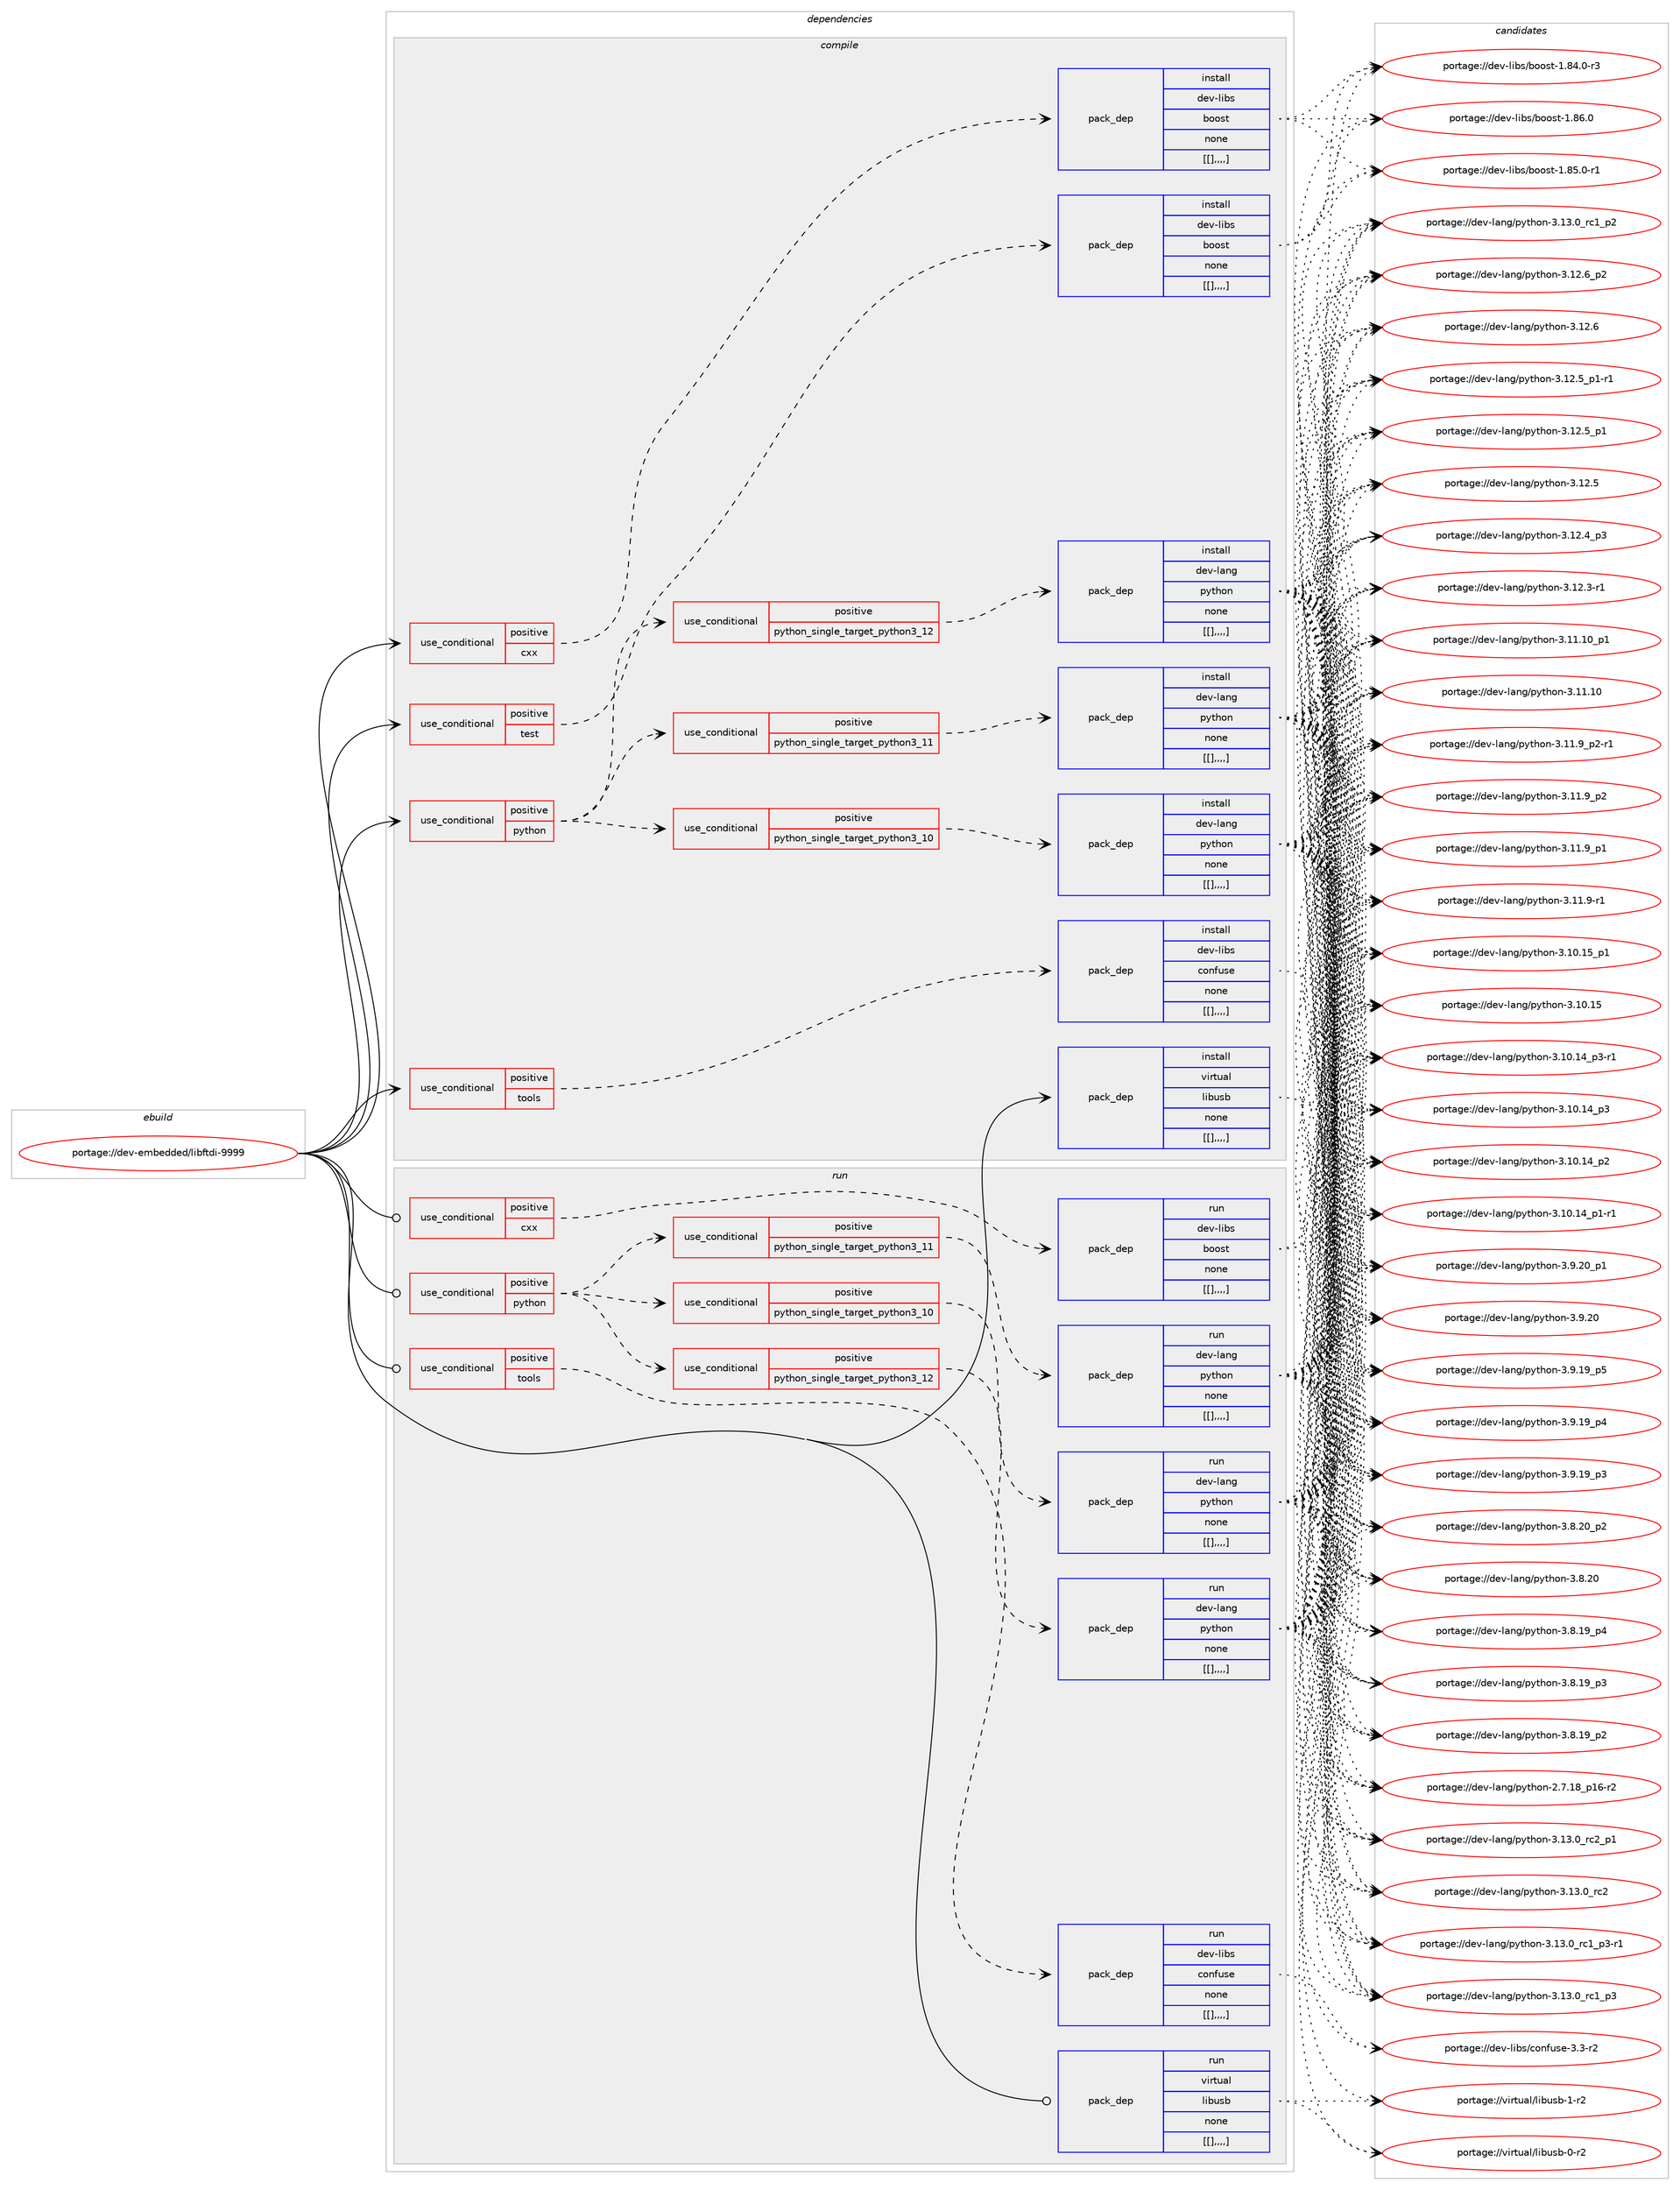 digraph prolog {

# *************
# Graph options
# *************

newrank=true;
concentrate=true;
compound=true;
graph [rankdir=LR,fontname=Helvetica,fontsize=10,ranksep=1.5];#, ranksep=2.5, nodesep=0.2];
edge  [arrowhead=vee];
node  [fontname=Helvetica,fontsize=10];

# **********
# The ebuild
# **********

subgraph cluster_leftcol {
color=gray;
label=<<i>ebuild</i>>;
id [label="portage://dev-embedded/libftdi-9999", color=red, width=4, href="../dev-embedded/libftdi-9999.svg"];
}

# ****************
# The dependencies
# ****************

subgraph cluster_midcol {
color=gray;
label=<<i>dependencies</i>>;
subgraph cluster_compile {
fillcolor="#eeeeee";
style=filled;
label=<<i>compile</i>>;
subgraph cond20089 {
dependency73799 [label=<<TABLE BORDER="0" CELLBORDER="1" CELLSPACING="0" CELLPADDING="4"><TR><TD ROWSPAN="3" CELLPADDING="10">use_conditional</TD></TR><TR><TD>positive</TD></TR><TR><TD>cxx</TD></TR></TABLE>>, shape=none, color=red];
subgraph pack52766 {
dependency73800 [label=<<TABLE BORDER="0" CELLBORDER="1" CELLSPACING="0" CELLPADDING="4" WIDTH="220"><TR><TD ROWSPAN="6" CELLPADDING="30">pack_dep</TD></TR><TR><TD WIDTH="110">install</TD></TR><TR><TD>dev-libs</TD></TR><TR><TD>boost</TD></TR><TR><TD>none</TD></TR><TR><TD>[[],,,,]</TD></TR></TABLE>>, shape=none, color=blue];
}
dependency73799:e -> dependency73800:w [weight=20,style="dashed",arrowhead="vee"];
}
id:e -> dependency73799:w [weight=20,style="solid",arrowhead="vee"];
subgraph cond20090 {
dependency73801 [label=<<TABLE BORDER="0" CELLBORDER="1" CELLSPACING="0" CELLPADDING="4"><TR><TD ROWSPAN="3" CELLPADDING="10">use_conditional</TD></TR><TR><TD>positive</TD></TR><TR><TD>python</TD></TR></TABLE>>, shape=none, color=red];
subgraph cond20091 {
dependency73802 [label=<<TABLE BORDER="0" CELLBORDER="1" CELLSPACING="0" CELLPADDING="4"><TR><TD ROWSPAN="3" CELLPADDING="10">use_conditional</TD></TR><TR><TD>positive</TD></TR><TR><TD>python_single_target_python3_10</TD></TR></TABLE>>, shape=none, color=red];
subgraph pack52767 {
dependency73803 [label=<<TABLE BORDER="0" CELLBORDER="1" CELLSPACING="0" CELLPADDING="4" WIDTH="220"><TR><TD ROWSPAN="6" CELLPADDING="30">pack_dep</TD></TR><TR><TD WIDTH="110">install</TD></TR><TR><TD>dev-lang</TD></TR><TR><TD>python</TD></TR><TR><TD>none</TD></TR><TR><TD>[[],,,,]</TD></TR></TABLE>>, shape=none, color=blue];
}
dependency73802:e -> dependency73803:w [weight=20,style="dashed",arrowhead="vee"];
}
dependency73801:e -> dependency73802:w [weight=20,style="dashed",arrowhead="vee"];
subgraph cond20092 {
dependency73804 [label=<<TABLE BORDER="0" CELLBORDER="1" CELLSPACING="0" CELLPADDING="4"><TR><TD ROWSPAN="3" CELLPADDING="10">use_conditional</TD></TR><TR><TD>positive</TD></TR><TR><TD>python_single_target_python3_11</TD></TR></TABLE>>, shape=none, color=red];
subgraph pack52768 {
dependency73805 [label=<<TABLE BORDER="0" CELLBORDER="1" CELLSPACING="0" CELLPADDING="4" WIDTH="220"><TR><TD ROWSPAN="6" CELLPADDING="30">pack_dep</TD></TR><TR><TD WIDTH="110">install</TD></TR><TR><TD>dev-lang</TD></TR><TR><TD>python</TD></TR><TR><TD>none</TD></TR><TR><TD>[[],,,,]</TD></TR></TABLE>>, shape=none, color=blue];
}
dependency73804:e -> dependency73805:w [weight=20,style="dashed",arrowhead="vee"];
}
dependency73801:e -> dependency73804:w [weight=20,style="dashed",arrowhead="vee"];
subgraph cond20093 {
dependency73806 [label=<<TABLE BORDER="0" CELLBORDER="1" CELLSPACING="0" CELLPADDING="4"><TR><TD ROWSPAN="3" CELLPADDING="10">use_conditional</TD></TR><TR><TD>positive</TD></TR><TR><TD>python_single_target_python3_12</TD></TR></TABLE>>, shape=none, color=red];
subgraph pack52769 {
dependency73807 [label=<<TABLE BORDER="0" CELLBORDER="1" CELLSPACING="0" CELLPADDING="4" WIDTH="220"><TR><TD ROWSPAN="6" CELLPADDING="30">pack_dep</TD></TR><TR><TD WIDTH="110">install</TD></TR><TR><TD>dev-lang</TD></TR><TR><TD>python</TD></TR><TR><TD>none</TD></TR><TR><TD>[[],,,,]</TD></TR></TABLE>>, shape=none, color=blue];
}
dependency73806:e -> dependency73807:w [weight=20,style="dashed",arrowhead="vee"];
}
dependency73801:e -> dependency73806:w [weight=20,style="dashed",arrowhead="vee"];
}
id:e -> dependency73801:w [weight=20,style="solid",arrowhead="vee"];
subgraph cond20094 {
dependency73808 [label=<<TABLE BORDER="0" CELLBORDER="1" CELLSPACING="0" CELLPADDING="4"><TR><TD ROWSPAN="3" CELLPADDING="10">use_conditional</TD></TR><TR><TD>positive</TD></TR><TR><TD>test</TD></TR></TABLE>>, shape=none, color=red];
subgraph pack52770 {
dependency73809 [label=<<TABLE BORDER="0" CELLBORDER="1" CELLSPACING="0" CELLPADDING="4" WIDTH="220"><TR><TD ROWSPAN="6" CELLPADDING="30">pack_dep</TD></TR><TR><TD WIDTH="110">install</TD></TR><TR><TD>dev-libs</TD></TR><TR><TD>boost</TD></TR><TR><TD>none</TD></TR><TR><TD>[[],,,,]</TD></TR></TABLE>>, shape=none, color=blue];
}
dependency73808:e -> dependency73809:w [weight=20,style="dashed",arrowhead="vee"];
}
id:e -> dependency73808:w [weight=20,style="solid",arrowhead="vee"];
subgraph cond20095 {
dependency73810 [label=<<TABLE BORDER="0" CELLBORDER="1" CELLSPACING="0" CELLPADDING="4"><TR><TD ROWSPAN="3" CELLPADDING="10">use_conditional</TD></TR><TR><TD>positive</TD></TR><TR><TD>tools</TD></TR></TABLE>>, shape=none, color=red];
subgraph pack52771 {
dependency73811 [label=<<TABLE BORDER="0" CELLBORDER="1" CELLSPACING="0" CELLPADDING="4" WIDTH="220"><TR><TD ROWSPAN="6" CELLPADDING="30">pack_dep</TD></TR><TR><TD WIDTH="110">install</TD></TR><TR><TD>dev-libs</TD></TR><TR><TD>confuse</TD></TR><TR><TD>none</TD></TR><TR><TD>[[],,,,]</TD></TR></TABLE>>, shape=none, color=blue];
}
dependency73810:e -> dependency73811:w [weight=20,style="dashed",arrowhead="vee"];
}
id:e -> dependency73810:w [weight=20,style="solid",arrowhead="vee"];
subgraph pack52772 {
dependency73812 [label=<<TABLE BORDER="0" CELLBORDER="1" CELLSPACING="0" CELLPADDING="4" WIDTH="220"><TR><TD ROWSPAN="6" CELLPADDING="30">pack_dep</TD></TR><TR><TD WIDTH="110">install</TD></TR><TR><TD>virtual</TD></TR><TR><TD>libusb</TD></TR><TR><TD>none</TD></TR><TR><TD>[[],,,,]</TD></TR></TABLE>>, shape=none, color=blue];
}
id:e -> dependency73812:w [weight=20,style="solid",arrowhead="vee"];
}
subgraph cluster_compileandrun {
fillcolor="#eeeeee";
style=filled;
label=<<i>compile and run</i>>;
}
subgraph cluster_run {
fillcolor="#eeeeee";
style=filled;
label=<<i>run</i>>;
subgraph cond20096 {
dependency73813 [label=<<TABLE BORDER="0" CELLBORDER="1" CELLSPACING="0" CELLPADDING="4"><TR><TD ROWSPAN="3" CELLPADDING="10">use_conditional</TD></TR><TR><TD>positive</TD></TR><TR><TD>cxx</TD></TR></TABLE>>, shape=none, color=red];
subgraph pack52773 {
dependency73814 [label=<<TABLE BORDER="0" CELLBORDER="1" CELLSPACING="0" CELLPADDING="4" WIDTH="220"><TR><TD ROWSPAN="6" CELLPADDING="30">pack_dep</TD></TR><TR><TD WIDTH="110">run</TD></TR><TR><TD>dev-libs</TD></TR><TR><TD>boost</TD></TR><TR><TD>none</TD></TR><TR><TD>[[],,,,]</TD></TR></TABLE>>, shape=none, color=blue];
}
dependency73813:e -> dependency73814:w [weight=20,style="dashed",arrowhead="vee"];
}
id:e -> dependency73813:w [weight=20,style="solid",arrowhead="odot"];
subgraph cond20097 {
dependency73815 [label=<<TABLE BORDER="0" CELLBORDER="1" CELLSPACING="0" CELLPADDING="4"><TR><TD ROWSPAN="3" CELLPADDING="10">use_conditional</TD></TR><TR><TD>positive</TD></TR><TR><TD>python</TD></TR></TABLE>>, shape=none, color=red];
subgraph cond20098 {
dependency73816 [label=<<TABLE BORDER="0" CELLBORDER="1" CELLSPACING="0" CELLPADDING="4"><TR><TD ROWSPAN="3" CELLPADDING="10">use_conditional</TD></TR><TR><TD>positive</TD></TR><TR><TD>python_single_target_python3_10</TD></TR></TABLE>>, shape=none, color=red];
subgraph pack52774 {
dependency73817 [label=<<TABLE BORDER="0" CELLBORDER="1" CELLSPACING="0" CELLPADDING="4" WIDTH="220"><TR><TD ROWSPAN="6" CELLPADDING="30">pack_dep</TD></TR><TR><TD WIDTH="110">run</TD></TR><TR><TD>dev-lang</TD></TR><TR><TD>python</TD></TR><TR><TD>none</TD></TR><TR><TD>[[],,,,]</TD></TR></TABLE>>, shape=none, color=blue];
}
dependency73816:e -> dependency73817:w [weight=20,style="dashed",arrowhead="vee"];
}
dependency73815:e -> dependency73816:w [weight=20,style="dashed",arrowhead="vee"];
subgraph cond20099 {
dependency73818 [label=<<TABLE BORDER="0" CELLBORDER="1" CELLSPACING="0" CELLPADDING="4"><TR><TD ROWSPAN="3" CELLPADDING="10">use_conditional</TD></TR><TR><TD>positive</TD></TR><TR><TD>python_single_target_python3_11</TD></TR></TABLE>>, shape=none, color=red];
subgraph pack52775 {
dependency73819 [label=<<TABLE BORDER="0" CELLBORDER="1" CELLSPACING="0" CELLPADDING="4" WIDTH="220"><TR><TD ROWSPAN="6" CELLPADDING="30">pack_dep</TD></TR><TR><TD WIDTH="110">run</TD></TR><TR><TD>dev-lang</TD></TR><TR><TD>python</TD></TR><TR><TD>none</TD></TR><TR><TD>[[],,,,]</TD></TR></TABLE>>, shape=none, color=blue];
}
dependency73818:e -> dependency73819:w [weight=20,style="dashed",arrowhead="vee"];
}
dependency73815:e -> dependency73818:w [weight=20,style="dashed",arrowhead="vee"];
subgraph cond20100 {
dependency73820 [label=<<TABLE BORDER="0" CELLBORDER="1" CELLSPACING="0" CELLPADDING="4"><TR><TD ROWSPAN="3" CELLPADDING="10">use_conditional</TD></TR><TR><TD>positive</TD></TR><TR><TD>python_single_target_python3_12</TD></TR></TABLE>>, shape=none, color=red];
subgraph pack52776 {
dependency73821 [label=<<TABLE BORDER="0" CELLBORDER="1" CELLSPACING="0" CELLPADDING="4" WIDTH="220"><TR><TD ROWSPAN="6" CELLPADDING="30">pack_dep</TD></TR><TR><TD WIDTH="110">run</TD></TR><TR><TD>dev-lang</TD></TR><TR><TD>python</TD></TR><TR><TD>none</TD></TR><TR><TD>[[],,,,]</TD></TR></TABLE>>, shape=none, color=blue];
}
dependency73820:e -> dependency73821:w [weight=20,style="dashed",arrowhead="vee"];
}
dependency73815:e -> dependency73820:w [weight=20,style="dashed",arrowhead="vee"];
}
id:e -> dependency73815:w [weight=20,style="solid",arrowhead="odot"];
subgraph cond20101 {
dependency73822 [label=<<TABLE BORDER="0" CELLBORDER="1" CELLSPACING="0" CELLPADDING="4"><TR><TD ROWSPAN="3" CELLPADDING="10">use_conditional</TD></TR><TR><TD>positive</TD></TR><TR><TD>tools</TD></TR></TABLE>>, shape=none, color=red];
subgraph pack52777 {
dependency73823 [label=<<TABLE BORDER="0" CELLBORDER="1" CELLSPACING="0" CELLPADDING="4" WIDTH="220"><TR><TD ROWSPAN="6" CELLPADDING="30">pack_dep</TD></TR><TR><TD WIDTH="110">run</TD></TR><TR><TD>dev-libs</TD></TR><TR><TD>confuse</TD></TR><TR><TD>none</TD></TR><TR><TD>[[],,,,]</TD></TR></TABLE>>, shape=none, color=blue];
}
dependency73822:e -> dependency73823:w [weight=20,style="dashed",arrowhead="vee"];
}
id:e -> dependency73822:w [weight=20,style="solid",arrowhead="odot"];
subgraph pack52778 {
dependency73824 [label=<<TABLE BORDER="0" CELLBORDER="1" CELLSPACING="0" CELLPADDING="4" WIDTH="220"><TR><TD ROWSPAN="6" CELLPADDING="30">pack_dep</TD></TR><TR><TD WIDTH="110">run</TD></TR><TR><TD>virtual</TD></TR><TR><TD>libusb</TD></TR><TR><TD>none</TD></TR><TR><TD>[[],,,,]</TD></TR></TABLE>>, shape=none, color=blue];
}
id:e -> dependency73824:w [weight=20,style="solid",arrowhead="odot"];
}
}

# **************
# The candidates
# **************

subgraph cluster_choices {
rank=same;
color=gray;
label=<<i>candidates</i>>;

subgraph choice52766 {
color=black;
nodesep=1;
choice1001011184510810598115479811111111511645494656544648 [label="portage://dev-libs/boost-1.86.0", color=red, width=4,href="../dev-libs/boost-1.86.0.svg"];
choice10010111845108105981154798111111115116454946565346484511449 [label="portage://dev-libs/boost-1.85.0-r1", color=red, width=4,href="../dev-libs/boost-1.85.0-r1.svg"];
choice10010111845108105981154798111111115116454946565246484511451 [label="portage://dev-libs/boost-1.84.0-r3", color=red, width=4,href="../dev-libs/boost-1.84.0-r3.svg"];
dependency73800:e -> choice1001011184510810598115479811111111511645494656544648:w [style=dotted,weight="100"];
dependency73800:e -> choice10010111845108105981154798111111115116454946565346484511449:w [style=dotted,weight="100"];
dependency73800:e -> choice10010111845108105981154798111111115116454946565246484511451:w [style=dotted,weight="100"];
}
subgraph choice52767 {
color=black;
nodesep=1;
choice100101118451089711010347112121116104111110455146495146489511499509511249 [label="portage://dev-lang/python-3.13.0_rc2_p1", color=red, width=4,href="../dev-lang/python-3.13.0_rc2_p1.svg"];
choice10010111845108971101034711212111610411111045514649514648951149950 [label="portage://dev-lang/python-3.13.0_rc2", color=red, width=4,href="../dev-lang/python-3.13.0_rc2.svg"];
choice1001011184510897110103471121211161041111104551464951464895114994995112514511449 [label="portage://dev-lang/python-3.13.0_rc1_p3-r1", color=red, width=4,href="../dev-lang/python-3.13.0_rc1_p3-r1.svg"];
choice100101118451089711010347112121116104111110455146495146489511499499511251 [label="portage://dev-lang/python-3.13.0_rc1_p3", color=red, width=4,href="../dev-lang/python-3.13.0_rc1_p3.svg"];
choice100101118451089711010347112121116104111110455146495146489511499499511250 [label="portage://dev-lang/python-3.13.0_rc1_p2", color=red, width=4,href="../dev-lang/python-3.13.0_rc1_p2.svg"];
choice100101118451089711010347112121116104111110455146495046549511250 [label="portage://dev-lang/python-3.12.6_p2", color=red, width=4,href="../dev-lang/python-3.12.6_p2.svg"];
choice10010111845108971101034711212111610411111045514649504654 [label="portage://dev-lang/python-3.12.6", color=red, width=4,href="../dev-lang/python-3.12.6.svg"];
choice1001011184510897110103471121211161041111104551464950465395112494511449 [label="portage://dev-lang/python-3.12.5_p1-r1", color=red, width=4,href="../dev-lang/python-3.12.5_p1-r1.svg"];
choice100101118451089711010347112121116104111110455146495046539511249 [label="portage://dev-lang/python-3.12.5_p1", color=red, width=4,href="../dev-lang/python-3.12.5_p1.svg"];
choice10010111845108971101034711212111610411111045514649504653 [label="portage://dev-lang/python-3.12.5", color=red, width=4,href="../dev-lang/python-3.12.5.svg"];
choice100101118451089711010347112121116104111110455146495046529511251 [label="portage://dev-lang/python-3.12.4_p3", color=red, width=4,href="../dev-lang/python-3.12.4_p3.svg"];
choice100101118451089711010347112121116104111110455146495046514511449 [label="portage://dev-lang/python-3.12.3-r1", color=red, width=4,href="../dev-lang/python-3.12.3-r1.svg"];
choice10010111845108971101034711212111610411111045514649494649489511249 [label="portage://dev-lang/python-3.11.10_p1", color=red, width=4,href="../dev-lang/python-3.11.10_p1.svg"];
choice1001011184510897110103471121211161041111104551464949464948 [label="portage://dev-lang/python-3.11.10", color=red, width=4,href="../dev-lang/python-3.11.10.svg"];
choice1001011184510897110103471121211161041111104551464949465795112504511449 [label="portage://dev-lang/python-3.11.9_p2-r1", color=red, width=4,href="../dev-lang/python-3.11.9_p2-r1.svg"];
choice100101118451089711010347112121116104111110455146494946579511250 [label="portage://dev-lang/python-3.11.9_p2", color=red, width=4,href="../dev-lang/python-3.11.9_p2.svg"];
choice100101118451089711010347112121116104111110455146494946579511249 [label="portage://dev-lang/python-3.11.9_p1", color=red, width=4,href="../dev-lang/python-3.11.9_p1.svg"];
choice100101118451089711010347112121116104111110455146494946574511449 [label="portage://dev-lang/python-3.11.9-r1", color=red, width=4,href="../dev-lang/python-3.11.9-r1.svg"];
choice10010111845108971101034711212111610411111045514649484649539511249 [label="portage://dev-lang/python-3.10.15_p1", color=red, width=4,href="../dev-lang/python-3.10.15_p1.svg"];
choice1001011184510897110103471121211161041111104551464948464953 [label="portage://dev-lang/python-3.10.15", color=red, width=4,href="../dev-lang/python-3.10.15.svg"];
choice100101118451089711010347112121116104111110455146494846495295112514511449 [label="portage://dev-lang/python-3.10.14_p3-r1", color=red, width=4,href="../dev-lang/python-3.10.14_p3-r1.svg"];
choice10010111845108971101034711212111610411111045514649484649529511251 [label="portage://dev-lang/python-3.10.14_p3", color=red, width=4,href="../dev-lang/python-3.10.14_p3.svg"];
choice10010111845108971101034711212111610411111045514649484649529511250 [label="portage://dev-lang/python-3.10.14_p2", color=red, width=4,href="../dev-lang/python-3.10.14_p2.svg"];
choice100101118451089711010347112121116104111110455146494846495295112494511449 [label="portage://dev-lang/python-3.10.14_p1-r1", color=red, width=4,href="../dev-lang/python-3.10.14_p1-r1.svg"];
choice100101118451089711010347112121116104111110455146574650489511249 [label="portage://dev-lang/python-3.9.20_p1", color=red, width=4,href="../dev-lang/python-3.9.20_p1.svg"];
choice10010111845108971101034711212111610411111045514657465048 [label="portage://dev-lang/python-3.9.20", color=red, width=4,href="../dev-lang/python-3.9.20.svg"];
choice100101118451089711010347112121116104111110455146574649579511253 [label="portage://dev-lang/python-3.9.19_p5", color=red, width=4,href="../dev-lang/python-3.9.19_p5.svg"];
choice100101118451089711010347112121116104111110455146574649579511252 [label="portage://dev-lang/python-3.9.19_p4", color=red, width=4,href="../dev-lang/python-3.9.19_p4.svg"];
choice100101118451089711010347112121116104111110455146574649579511251 [label="portage://dev-lang/python-3.9.19_p3", color=red, width=4,href="../dev-lang/python-3.9.19_p3.svg"];
choice100101118451089711010347112121116104111110455146564650489511250 [label="portage://dev-lang/python-3.8.20_p2", color=red, width=4,href="../dev-lang/python-3.8.20_p2.svg"];
choice10010111845108971101034711212111610411111045514656465048 [label="portage://dev-lang/python-3.8.20", color=red, width=4,href="../dev-lang/python-3.8.20.svg"];
choice100101118451089711010347112121116104111110455146564649579511252 [label="portage://dev-lang/python-3.8.19_p4", color=red, width=4,href="../dev-lang/python-3.8.19_p4.svg"];
choice100101118451089711010347112121116104111110455146564649579511251 [label="portage://dev-lang/python-3.8.19_p3", color=red, width=4,href="../dev-lang/python-3.8.19_p3.svg"];
choice100101118451089711010347112121116104111110455146564649579511250 [label="portage://dev-lang/python-3.8.19_p2", color=red, width=4,href="../dev-lang/python-3.8.19_p2.svg"];
choice100101118451089711010347112121116104111110455046554649569511249544511450 [label="portage://dev-lang/python-2.7.18_p16-r2", color=red, width=4,href="../dev-lang/python-2.7.18_p16-r2.svg"];
dependency73803:e -> choice100101118451089711010347112121116104111110455146495146489511499509511249:w [style=dotted,weight="100"];
dependency73803:e -> choice10010111845108971101034711212111610411111045514649514648951149950:w [style=dotted,weight="100"];
dependency73803:e -> choice1001011184510897110103471121211161041111104551464951464895114994995112514511449:w [style=dotted,weight="100"];
dependency73803:e -> choice100101118451089711010347112121116104111110455146495146489511499499511251:w [style=dotted,weight="100"];
dependency73803:e -> choice100101118451089711010347112121116104111110455146495146489511499499511250:w [style=dotted,weight="100"];
dependency73803:e -> choice100101118451089711010347112121116104111110455146495046549511250:w [style=dotted,weight="100"];
dependency73803:e -> choice10010111845108971101034711212111610411111045514649504654:w [style=dotted,weight="100"];
dependency73803:e -> choice1001011184510897110103471121211161041111104551464950465395112494511449:w [style=dotted,weight="100"];
dependency73803:e -> choice100101118451089711010347112121116104111110455146495046539511249:w [style=dotted,weight="100"];
dependency73803:e -> choice10010111845108971101034711212111610411111045514649504653:w [style=dotted,weight="100"];
dependency73803:e -> choice100101118451089711010347112121116104111110455146495046529511251:w [style=dotted,weight="100"];
dependency73803:e -> choice100101118451089711010347112121116104111110455146495046514511449:w [style=dotted,weight="100"];
dependency73803:e -> choice10010111845108971101034711212111610411111045514649494649489511249:w [style=dotted,weight="100"];
dependency73803:e -> choice1001011184510897110103471121211161041111104551464949464948:w [style=dotted,weight="100"];
dependency73803:e -> choice1001011184510897110103471121211161041111104551464949465795112504511449:w [style=dotted,weight="100"];
dependency73803:e -> choice100101118451089711010347112121116104111110455146494946579511250:w [style=dotted,weight="100"];
dependency73803:e -> choice100101118451089711010347112121116104111110455146494946579511249:w [style=dotted,weight="100"];
dependency73803:e -> choice100101118451089711010347112121116104111110455146494946574511449:w [style=dotted,weight="100"];
dependency73803:e -> choice10010111845108971101034711212111610411111045514649484649539511249:w [style=dotted,weight="100"];
dependency73803:e -> choice1001011184510897110103471121211161041111104551464948464953:w [style=dotted,weight="100"];
dependency73803:e -> choice100101118451089711010347112121116104111110455146494846495295112514511449:w [style=dotted,weight="100"];
dependency73803:e -> choice10010111845108971101034711212111610411111045514649484649529511251:w [style=dotted,weight="100"];
dependency73803:e -> choice10010111845108971101034711212111610411111045514649484649529511250:w [style=dotted,weight="100"];
dependency73803:e -> choice100101118451089711010347112121116104111110455146494846495295112494511449:w [style=dotted,weight="100"];
dependency73803:e -> choice100101118451089711010347112121116104111110455146574650489511249:w [style=dotted,weight="100"];
dependency73803:e -> choice10010111845108971101034711212111610411111045514657465048:w [style=dotted,weight="100"];
dependency73803:e -> choice100101118451089711010347112121116104111110455146574649579511253:w [style=dotted,weight="100"];
dependency73803:e -> choice100101118451089711010347112121116104111110455146574649579511252:w [style=dotted,weight="100"];
dependency73803:e -> choice100101118451089711010347112121116104111110455146574649579511251:w [style=dotted,weight="100"];
dependency73803:e -> choice100101118451089711010347112121116104111110455146564650489511250:w [style=dotted,weight="100"];
dependency73803:e -> choice10010111845108971101034711212111610411111045514656465048:w [style=dotted,weight="100"];
dependency73803:e -> choice100101118451089711010347112121116104111110455146564649579511252:w [style=dotted,weight="100"];
dependency73803:e -> choice100101118451089711010347112121116104111110455146564649579511251:w [style=dotted,weight="100"];
dependency73803:e -> choice100101118451089711010347112121116104111110455146564649579511250:w [style=dotted,weight="100"];
dependency73803:e -> choice100101118451089711010347112121116104111110455046554649569511249544511450:w [style=dotted,weight="100"];
}
subgraph choice52768 {
color=black;
nodesep=1;
choice100101118451089711010347112121116104111110455146495146489511499509511249 [label="portage://dev-lang/python-3.13.0_rc2_p1", color=red, width=4,href="../dev-lang/python-3.13.0_rc2_p1.svg"];
choice10010111845108971101034711212111610411111045514649514648951149950 [label="portage://dev-lang/python-3.13.0_rc2", color=red, width=4,href="../dev-lang/python-3.13.0_rc2.svg"];
choice1001011184510897110103471121211161041111104551464951464895114994995112514511449 [label="portage://dev-lang/python-3.13.0_rc1_p3-r1", color=red, width=4,href="../dev-lang/python-3.13.0_rc1_p3-r1.svg"];
choice100101118451089711010347112121116104111110455146495146489511499499511251 [label="portage://dev-lang/python-3.13.0_rc1_p3", color=red, width=4,href="../dev-lang/python-3.13.0_rc1_p3.svg"];
choice100101118451089711010347112121116104111110455146495146489511499499511250 [label="portage://dev-lang/python-3.13.0_rc1_p2", color=red, width=4,href="../dev-lang/python-3.13.0_rc1_p2.svg"];
choice100101118451089711010347112121116104111110455146495046549511250 [label="portage://dev-lang/python-3.12.6_p2", color=red, width=4,href="../dev-lang/python-3.12.6_p2.svg"];
choice10010111845108971101034711212111610411111045514649504654 [label="portage://dev-lang/python-3.12.6", color=red, width=4,href="../dev-lang/python-3.12.6.svg"];
choice1001011184510897110103471121211161041111104551464950465395112494511449 [label="portage://dev-lang/python-3.12.5_p1-r1", color=red, width=4,href="../dev-lang/python-3.12.5_p1-r1.svg"];
choice100101118451089711010347112121116104111110455146495046539511249 [label="portage://dev-lang/python-3.12.5_p1", color=red, width=4,href="../dev-lang/python-3.12.5_p1.svg"];
choice10010111845108971101034711212111610411111045514649504653 [label="portage://dev-lang/python-3.12.5", color=red, width=4,href="../dev-lang/python-3.12.5.svg"];
choice100101118451089711010347112121116104111110455146495046529511251 [label="portage://dev-lang/python-3.12.4_p3", color=red, width=4,href="../dev-lang/python-3.12.4_p3.svg"];
choice100101118451089711010347112121116104111110455146495046514511449 [label="portage://dev-lang/python-3.12.3-r1", color=red, width=4,href="../dev-lang/python-3.12.3-r1.svg"];
choice10010111845108971101034711212111610411111045514649494649489511249 [label="portage://dev-lang/python-3.11.10_p1", color=red, width=4,href="../dev-lang/python-3.11.10_p1.svg"];
choice1001011184510897110103471121211161041111104551464949464948 [label="portage://dev-lang/python-3.11.10", color=red, width=4,href="../dev-lang/python-3.11.10.svg"];
choice1001011184510897110103471121211161041111104551464949465795112504511449 [label="portage://dev-lang/python-3.11.9_p2-r1", color=red, width=4,href="../dev-lang/python-3.11.9_p2-r1.svg"];
choice100101118451089711010347112121116104111110455146494946579511250 [label="portage://dev-lang/python-3.11.9_p2", color=red, width=4,href="../dev-lang/python-3.11.9_p2.svg"];
choice100101118451089711010347112121116104111110455146494946579511249 [label="portage://dev-lang/python-3.11.9_p1", color=red, width=4,href="../dev-lang/python-3.11.9_p1.svg"];
choice100101118451089711010347112121116104111110455146494946574511449 [label="portage://dev-lang/python-3.11.9-r1", color=red, width=4,href="../dev-lang/python-3.11.9-r1.svg"];
choice10010111845108971101034711212111610411111045514649484649539511249 [label="portage://dev-lang/python-3.10.15_p1", color=red, width=4,href="../dev-lang/python-3.10.15_p1.svg"];
choice1001011184510897110103471121211161041111104551464948464953 [label="portage://dev-lang/python-3.10.15", color=red, width=4,href="../dev-lang/python-3.10.15.svg"];
choice100101118451089711010347112121116104111110455146494846495295112514511449 [label="portage://dev-lang/python-3.10.14_p3-r1", color=red, width=4,href="../dev-lang/python-3.10.14_p3-r1.svg"];
choice10010111845108971101034711212111610411111045514649484649529511251 [label="portage://dev-lang/python-3.10.14_p3", color=red, width=4,href="../dev-lang/python-3.10.14_p3.svg"];
choice10010111845108971101034711212111610411111045514649484649529511250 [label="portage://dev-lang/python-3.10.14_p2", color=red, width=4,href="../dev-lang/python-3.10.14_p2.svg"];
choice100101118451089711010347112121116104111110455146494846495295112494511449 [label="portage://dev-lang/python-3.10.14_p1-r1", color=red, width=4,href="../dev-lang/python-3.10.14_p1-r1.svg"];
choice100101118451089711010347112121116104111110455146574650489511249 [label="portage://dev-lang/python-3.9.20_p1", color=red, width=4,href="../dev-lang/python-3.9.20_p1.svg"];
choice10010111845108971101034711212111610411111045514657465048 [label="portage://dev-lang/python-3.9.20", color=red, width=4,href="../dev-lang/python-3.9.20.svg"];
choice100101118451089711010347112121116104111110455146574649579511253 [label="portage://dev-lang/python-3.9.19_p5", color=red, width=4,href="../dev-lang/python-3.9.19_p5.svg"];
choice100101118451089711010347112121116104111110455146574649579511252 [label="portage://dev-lang/python-3.9.19_p4", color=red, width=4,href="../dev-lang/python-3.9.19_p4.svg"];
choice100101118451089711010347112121116104111110455146574649579511251 [label="portage://dev-lang/python-3.9.19_p3", color=red, width=4,href="../dev-lang/python-3.9.19_p3.svg"];
choice100101118451089711010347112121116104111110455146564650489511250 [label="portage://dev-lang/python-3.8.20_p2", color=red, width=4,href="../dev-lang/python-3.8.20_p2.svg"];
choice10010111845108971101034711212111610411111045514656465048 [label="portage://dev-lang/python-3.8.20", color=red, width=4,href="../dev-lang/python-3.8.20.svg"];
choice100101118451089711010347112121116104111110455146564649579511252 [label="portage://dev-lang/python-3.8.19_p4", color=red, width=4,href="../dev-lang/python-3.8.19_p4.svg"];
choice100101118451089711010347112121116104111110455146564649579511251 [label="portage://dev-lang/python-3.8.19_p3", color=red, width=4,href="../dev-lang/python-3.8.19_p3.svg"];
choice100101118451089711010347112121116104111110455146564649579511250 [label="portage://dev-lang/python-3.8.19_p2", color=red, width=4,href="../dev-lang/python-3.8.19_p2.svg"];
choice100101118451089711010347112121116104111110455046554649569511249544511450 [label="portage://dev-lang/python-2.7.18_p16-r2", color=red, width=4,href="../dev-lang/python-2.7.18_p16-r2.svg"];
dependency73805:e -> choice100101118451089711010347112121116104111110455146495146489511499509511249:w [style=dotted,weight="100"];
dependency73805:e -> choice10010111845108971101034711212111610411111045514649514648951149950:w [style=dotted,weight="100"];
dependency73805:e -> choice1001011184510897110103471121211161041111104551464951464895114994995112514511449:w [style=dotted,weight="100"];
dependency73805:e -> choice100101118451089711010347112121116104111110455146495146489511499499511251:w [style=dotted,weight="100"];
dependency73805:e -> choice100101118451089711010347112121116104111110455146495146489511499499511250:w [style=dotted,weight="100"];
dependency73805:e -> choice100101118451089711010347112121116104111110455146495046549511250:w [style=dotted,weight="100"];
dependency73805:e -> choice10010111845108971101034711212111610411111045514649504654:w [style=dotted,weight="100"];
dependency73805:e -> choice1001011184510897110103471121211161041111104551464950465395112494511449:w [style=dotted,weight="100"];
dependency73805:e -> choice100101118451089711010347112121116104111110455146495046539511249:w [style=dotted,weight="100"];
dependency73805:e -> choice10010111845108971101034711212111610411111045514649504653:w [style=dotted,weight="100"];
dependency73805:e -> choice100101118451089711010347112121116104111110455146495046529511251:w [style=dotted,weight="100"];
dependency73805:e -> choice100101118451089711010347112121116104111110455146495046514511449:w [style=dotted,weight="100"];
dependency73805:e -> choice10010111845108971101034711212111610411111045514649494649489511249:w [style=dotted,weight="100"];
dependency73805:e -> choice1001011184510897110103471121211161041111104551464949464948:w [style=dotted,weight="100"];
dependency73805:e -> choice1001011184510897110103471121211161041111104551464949465795112504511449:w [style=dotted,weight="100"];
dependency73805:e -> choice100101118451089711010347112121116104111110455146494946579511250:w [style=dotted,weight="100"];
dependency73805:e -> choice100101118451089711010347112121116104111110455146494946579511249:w [style=dotted,weight="100"];
dependency73805:e -> choice100101118451089711010347112121116104111110455146494946574511449:w [style=dotted,weight="100"];
dependency73805:e -> choice10010111845108971101034711212111610411111045514649484649539511249:w [style=dotted,weight="100"];
dependency73805:e -> choice1001011184510897110103471121211161041111104551464948464953:w [style=dotted,weight="100"];
dependency73805:e -> choice100101118451089711010347112121116104111110455146494846495295112514511449:w [style=dotted,weight="100"];
dependency73805:e -> choice10010111845108971101034711212111610411111045514649484649529511251:w [style=dotted,weight="100"];
dependency73805:e -> choice10010111845108971101034711212111610411111045514649484649529511250:w [style=dotted,weight="100"];
dependency73805:e -> choice100101118451089711010347112121116104111110455146494846495295112494511449:w [style=dotted,weight="100"];
dependency73805:e -> choice100101118451089711010347112121116104111110455146574650489511249:w [style=dotted,weight="100"];
dependency73805:e -> choice10010111845108971101034711212111610411111045514657465048:w [style=dotted,weight="100"];
dependency73805:e -> choice100101118451089711010347112121116104111110455146574649579511253:w [style=dotted,weight="100"];
dependency73805:e -> choice100101118451089711010347112121116104111110455146574649579511252:w [style=dotted,weight="100"];
dependency73805:e -> choice100101118451089711010347112121116104111110455146574649579511251:w [style=dotted,weight="100"];
dependency73805:e -> choice100101118451089711010347112121116104111110455146564650489511250:w [style=dotted,weight="100"];
dependency73805:e -> choice10010111845108971101034711212111610411111045514656465048:w [style=dotted,weight="100"];
dependency73805:e -> choice100101118451089711010347112121116104111110455146564649579511252:w [style=dotted,weight="100"];
dependency73805:e -> choice100101118451089711010347112121116104111110455146564649579511251:w [style=dotted,weight="100"];
dependency73805:e -> choice100101118451089711010347112121116104111110455146564649579511250:w [style=dotted,weight="100"];
dependency73805:e -> choice100101118451089711010347112121116104111110455046554649569511249544511450:w [style=dotted,weight="100"];
}
subgraph choice52769 {
color=black;
nodesep=1;
choice100101118451089711010347112121116104111110455146495146489511499509511249 [label="portage://dev-lang/python-3.13.0_rc2_p1", color=red, width=4,href="../dev-lang/python-3.13.0_rc2_p1.svg"];
choice10010111845108971101034711212111610411111045514649514648951149950 [label="portage://dev-lang/python-3.13.0_rc2", color=red, width=4,href="../dev-lang/python-3.13.0_rc2.svg"];
choice1001011184510897110103471121211161041111104551464951464895114994995112514511449 [label="portage://dev-lang/python-3.13.0_rc1_p3-r1", color=red, width=4,href="../dev-lang/python-3.13.0_rc1_p3-r1.svg"];
choice100101118451089711010347112121116104111110455146495146489511499499511251 [label="portage://dev-lang/python-3.13.0_rc1_p3", color=red, width=4,href="../dev-lang/python-3.13.0_rc1_p3.svg"];
choice100101118451089711010347112121116104111110455146495146489511499499511250 [label="portage://dev-lang/python-3.13.0_rc1_p2", color=red, width=4,href="../dev-lang/python-3.13.0_rc1_p2.svg"];
choice100101118451089711010347112121116104111110455146495046549511250 [label="portage://dev-lang/python-3.12.6_p2", color=red, width=4,href="../dev-lang/python-3.12.6_p2.svg"];
choice10010111845108971101034711212111610411111045514649504654 [label="portage://dev-lang/python-3.12.6", color=red, width=4,href="../dev-lang/python-3.12.6.svg"];
choice1001011184510897110103471121211161041111104551464950465395112494511449 [label="portage://dev-lang/python-3.12.5_p1-r1", color=red, width=4,href="../dev-lang/python-3.12.5_p1-r1.svg"];
choice100101118451089711010347112121116104111110455146495046539511249 [label="portage://dev-lang/python-3.12.5_p1", color=red, width=4,href="../dev-lang/python-3.12.5_p1.svg"];
choice10010111845108971101034711212111610411111045514649504653 [label="portage://dev-lang/python-3.12.5", color=red, width=4,href="../dev-lang/python-3.12.5.svg"];
choice100101118451089711010347112121116104111110455146495046529511251 [label="portage://dev-lang/python-3.12.4_p3", color=red, width=4,href="../dev-lang/python-3.12.4_p3.svg"];
choice100101118451089711010347112121116104111110455146495046514511449 [label="portage://dev-lang/python-3.12.3-r1", color=red, width=4,href="../dev-lang/python-3.12.3-r1.svg"];
choice10010111845108971101034711212111610411111045514649494649489511249 [label="portage://dev-lang/python-3.11.10_p1", color=red, width=4,href="../dev-lang/python-3.11.10_p1.svg"];
choice1001011184510897110103471121211161041111104551464949464948 [label="portage://dev-lang/python-3.11.10", color=red, width=4,href="../dev-lang/python-3.11.10.svg"];
choice1001011184510897110103471121211161041111104551464949465795112504511449 [label="portage://dev-lang/python-3.11.9_p2-r1", color=red, width=4,href="../dev-lang/python-3.11.9_p2-r1.svg"];
choice100101118451089711010347112121116104111110455146494946579511250 [label="portage://dev-lang/python-3.11.9_p2", color=red, width=4,href="../dev-lang/python-3.11.9_p2.svg"];
choice100101118451089711010347112121116104111110455146494946579511249 [label="portage://dev-lang/python-3.11.9_p1", color=red, width=4,href="../dev-lang/python-3.11.9_p1.svg"];
choice100101118451089711010347112121116104111110455146494946574511449 [label="portage://dev-lang/python-3.11.9-r1", color=red, width=4,href="../dev-lang/python-3.11.9-r1.svg"];
choice10010111845108971101034711212111610411111045514649484649539511249 [label="portage://dev-lang/python-3.10.15_p1", color=red, width=4,href="../dev-lang/python-3.10.15_p1.svg"];
choice1001011184510897110103471121211161041111104551464948464953 [label="portage://dev-lang/python-3.10.15", color=red, width=4,href="../dev-lang/python-3.10.15.svg"];
choice100101118451089711010347112121116104111110455146494846495295112514511449 [label="portage://dev-lang/python-3.10.14_p3-r1", color=red, width=4,href="../dev-lang/python-3.10.14_p3-r1.svg"];
choice10010111845108971101034711212111610411111045514649484649529511251 [label="portage://dev-lang/python-3.10.14_p3", color=red, width=4,href="../dev-lang/python-3.10.14_p3.svg"];
choice10010111845108971101034711212111610411111045514649484649529511250 [label="portage://dev-lang/python-3.10.14_p2", color=red, width=4,href="../dev-lang/python-3.10.14_p2.svg"];
choice100101118451089711010347112121116104111110455146494846495295112494511449 [label="portage://dev-lang/python-3.10.14_p1-r1", color=red, width=4,href="../dev-lang/python-3.10.14_p1-r1.svg"];
choice100101118451089711010347112121116104111110455146574650489511249 [label="portage://dev-lang/python-3.9.20_p1", color=red, width=4,href="../dev-lang/python-3.9.20_p1.svg"];
choice10010111845108971101034711212111610411111045514657465048 [label="portage://dev-lang/python-3.9.20", color=red, width=4,href="../dev-lang/python-3.9.20.svg"];
choice100101118451089711010347112121116104111110455146574649579511253 [label="portage://dev-lang/python-3.9.19_p5", color=red, width=4,href="../dev-lang/python-3.9.19_p5.svg"];
choice100101118451089711010347112121116104111110455146574649579511252 [label="portage://dev-lang/python-3.9.19_p4", color=red, width=4,href="../dev-lang/python-3.9.19_p4.svg"];
choice100101118451089711010347112121116104111110455146574649579511251 [label="portage://dev-lang/python-3.9.19_p3", color=red, width=4,href="../dev-lang/python-3.9.19_p3.svg"];
choice100101118451089711010347112121116104111110455146564650489511250 [label="portage://dev-lang/python-3.8.20_p2", color=red, width=4,href="../dev-lang/python-3.8.20_p2.svg"];
choice10010111845108971101034711212111610411111045514656465048 [label="portage://dev-lang/python-3.8.20", color=red, width=4,href="../dev-lang/python-3.8.20.svg"];
choice100101118451089711010347112121116104111110455146564649579511252 [label="portage://dev-lang/python-3.8.19_p4", color=red, width=4,href="../dev-lang/python-3.8.19_p4.svg"];
choice100101118451089711010347112121116104111110455146564649579511251 [label="portage://dev-lang/python-3.8.19_p3", color=red, width=4,href="../dev-lang/python-3.8.19_p3.svg"];
choice100101118451089711010347112121116104111110455146564649579511250 [label="portage://dev-lang/python-3.8.19_p2", color=red, width=4,href="../dev-lang/python-3.8.19_p2.svg"];
choice100101118451089711010347112121116104111110455046554649569511249544511450 [label="portage://dev-lang/python-2.7.18_p16-r2", color=red, width=4,href="../dev-lang/python-2.7.18_p16-r2.svg"];
dependency73807:e -> choice100101118451089711010347112121116104111110455146495146489511499509511249:w [style=dotted,weight="100"];
dependency73807:e -> choice10010111845108971101034711212111610411111045514649514648951149950:w [style=dotted,weight="100"];
dependency73807:e -> choice1001011184510897110103471121211161041111104551464951464895114994995112514511449:w [style=dotted,weight="100"];
dependency73807:e -> choice100101118451089711010347112121116104111110455146495146489511499499511251:w [style=dotted,weight="100"];
dependency73807:e -> choice100101118451089711010347112121116104111110455146495146489511499499511250:w [style=dotted,weight="100"];
dependency73807:e -> choice100101118451089711010347112121116104111110455146495046549511250:w [style=dotted,weight="100"];
dependency73807:e -> choice10010111845108971101034711212111610411111045514649504654:w [style=dotted,weight="100"];
dependency73807:e -> choice1001011184510897110103471121211161041111104551464950465395112494511449:w [style=dotted,weight="100"];
dependency73807:e -> choice100101118451089711010347112121116104111110455146495046539511249:w [style=dotted,weight="100"];
dependency73807:e -> choice10010111845108971101034711212111610411111045514649504653:w [style=dotted,weight="100"];
dependency73807:e -> choice100101118451089711010347112121116104111110455146495046529511251:w [style=dotted,weight="100"];
dependency73807:e -> choice100101118451089711010347112121116104111110455146495046514511449:w [style=dotted,weight="100"];
dependency73807:e -> choice10010111845108971101034711212111610411111045514649494649489511249:w [style=dotted,weight="100"];
dependency73807:e -> choice1001011184510897110103471121211161041111104551464949464948:w [style=dotted,weight="100"];
dependency73807:e -> choice1001011184510897110103471121211161041111104551464949465795112504511449:w [style=dotted,weight="100"];
dependency73807:e -> choice100101118451089711010347112121116104111110455146494946579511250:w [style=dotted,weight="100"];
dependency73807:e -> choice100101118451089711010347112121116104111110455146494946579511249:w [style=dotted,weight="100"];
dependency73807:e -> choice100101118451089711010347112121116104111110455146494946574511449:w [style=dotted,weight="100"];
dependency73807:e -> choice10010111845108971101034711212111610411111045514649484649539511249:w [style=dotted,weight="100"];
dependency73807:e -> choice1001011184510897110103471121211161041111104551464948464953:w [style=dotted,weight="100"];
dependency73807:e -> choice100101118451089711010347112121116104111110455146494846495295112514511449:w [style=dotted,weight="100"];
dependency73807:e -> choice10010111845108971101034711212111610411111045514649484649529511251:w [style=dotted,weight="100"];
dependency73807:e -> choice10010111845108971101034711212111610411111045514649484649529511250:w [style=dotted,weight="100"];
dependency73807:e -> choice100101118451089711010347112121116104111110455146494846495295112494511449:w [style=dotted,weight="100"];
dependency73807:e -> choice100101118451089711010347112121116104111110455146574650489511249:w [style=dotted,weight="100"];
dependency73807:e -> choice10010111845108971101034711212111610411111045514657465048:w [style=dotted,weight="100"];
dependency73807:e -> choice100101118451089711010347112121116104111110455146574649579511253:w [style=dotted,weight="100"];
dependency73807:e -> choice100101118451089711010347112121116104111110455146574649579511252:w [style=dotted,weight="100"];
dependency73807:e -> choice100101118451089711010347112121116104111110455146574649579511251:w [style=dotted,weight="100"];
dependency73807:e -> choice100101118451089711010347112121116104111110455146564650489511250:w [style=dotted,weight="100"];
dependency73807:e -> choice10010111845108971101034711212111610411111045514656465048:w [style=dotted,weight="100"];
dependency73807:e -> choice100101118451089711010347112121116104111110455146564649579511252:w [style=dotted,weight="100"];
dependency73807:e -> choice100101118451089711010347112121116104111110455146564649579511251:w [style=dotted,weight="100"];
dependency73807:e -> choice100101118451089711010347112121116104111110455146564649579511250:w [style=dotted,weight="100"];
dependency73807:e -> choice100101118451089711010347112121116104111110455046554649569511249544511450:w [style=dotted,weight="100"];
}
subgraph choice52770 {
color=black;
nodesep=1;
choice1001011184510810598115479811111111511645494656544648 [label="portage://dev-libs/boost-1.86.0", color=red, width=4,href="../dev-libs/boost-1.86.0.svg"];
choice10010111845108105981154798111111115116454946565346484511449 [label="portage://dev-libs/boost-1.85.0-r1", color=red, width=4,href="../dev-libs/boost-1.85.0-r1.svg"];
choice10010111845108105981154798111111115116454946565246484511451 [label="portage://dev-libs/boost-1.84.0-r3", color=red, width=4,href="../dev-libs/boost-1.84.0-r3.svg"];
dependency73809:e -> choice1001011184510810598115479811111111511645494656544648:w [style=dotted,weight="100"];
dependency73809:e -> choice10010111845108105981154798111111115116454946565346484511449:w [style=dotted,weight="100"];
dependency73809:e -> choice10010111845108105981154798111111115116454946565246484511451:w [style=dotted,weight="100"];
}
subgraph choice52771 {
color=black;
nodesep=1;
choice10010111845108105981154799111110102117115101455146514511450 [label="portage://dev-libs/confuse-3.3-r2", color=red, width=4,href="../dev-libs/confuse-3.3-r2.svg"];
dependency73811:e -> choice10010111845108105981154799111110102117115101455146514511450:w [style=dotted,weight="100"];
}
subgraph choice52772 {
color=black;
nodesep=1;
choice1181051141161179710847108105981171159845494511450 [label="portage://virtual/libusb-1-r2", color=red, width=4,href="../virtual/libusb-1-r2.svg"];
choice1181051141161179710847108105981171159845484511450 [label="portage://virtual/libusb-0-r2", color=red, width=4,href="../virtual/libusb-0-r2.svg"];
dependency73812:e -> choice1181051141161179710847108105981171159845494511450:w [style=dotted,weight="100"];
dependency73812:e -> choice1181051141161179710847108105981171159845484511450:w [style=dotted,weight="100"];
}
subgraph choice52773 {
color=black;
nodesep=1;
choice1001011184510810598115479811111111511645494656544648 [label="portage://dev-libs/boost-1.86.0", color=red, width=4,href="../dev-libs/boost-1.86.0.svg"];
choice10010111845108105981154798111111115116454946565346484511449 [label="portage://dev-libs/boost-1.85.0-r1", color=red, width=4,href="../dev-libs/boost-1.85.0-r1.svg"];
choice10010111845108105981154798111111115116454946565246484511451 [label="portage://dev-libs/boost-1.84.0-r3", color=red, width=4,href="../dev-libs/boost-1.84.0-r3.svg"];
dependency73814:e -> choice1001011184510810598115479811111111511645494656544648:w [style=dotted,weight="100"];
dependency73814:e -> choice10010111845108105981154798111111115116454946565346484511449:w [style=dotted,weight="100"];
dependency73814:e -> choice10010111845108105981154798111111115116454946565246484511451:w [style=dotted,weight="100"];
}
subgraph choice52774 {
color=black;
nodesep=1;
choice100101118451089711010347112121116104111110455146495146489511499509511249 [label="portage://dev-lang/python-3.13.0_rc2_p1", color=red, width=4,href="../dev-lang/python-3.13.0_rc2_p1.svg"];
choice10010111845108971101034711212111610411111045514649514648951149950 [label="portage://dev-lang/python-3.13.0_rc2", color=red, width=4,href="../dev-lang/python-3.13.0_rc2.svg"];
choice1001011184510897110103471121211161041111104551464951464895114994995112514511449 [label="portage://dev-lang/python-3.13.0_rc1_p3-r1", color=red, width=4,href="../dev-lang/python-3.13.0_rc1_p3-r1.svg"];
choice100101118451089711010347112121116104111110455146495146489511499499511251 [label="portage://dev-lang/python-3.13.0_rc1_p3", color=red, width=4,href="../dev-lang/python-3.13.0_rc1_p3.svg"];
choice100101118451089711010347112121116104111110455146495146489511499499511250 [label="portage://dev-lang/python-3.13.0_rc1_p2", color=red, width=4,href="../dev-lang/python-3.13.0_rc1_p2.svg"];
choice100101118451089711010347112121116104111110455146495046549511250 [label="portage://dev-lang/python-3.12.6_p2", color=red, width=4,href="../dev-lang/python-3.12.6_p2.svg"];
choice10010111845108971101034711212111610411111045514649504654 [label="portage://dev-lang/python-3.12.6", color=red, width=4,href="../dev-lang/python-3.12.6.svg"];
choice1001011184510897110103471121211161041111104551464950465395112494511449 [label="portage://dev-lang/python-3.12.5_p1-r1", color=red, width=4,href="../dev-lang/python-3.12.5_p1-r1.svg"];
choice100101118451089711010347112121116104111110455146495046539511249 [label="portage://dev-lang/python-3.12.5_p1", color=red, width=4,href="../dev-lang/python-3.12.5_p1.svg"];
choice10010111845108971101034711212111610411111045514649504653 [label="portage://dev-lang/python-3.12.5", color=red, width=4,href="../dev-lang/python-3.12.5.svg"];
choice100101118451089711010347112121116104111110455146495046529511251 [label="portage://dev-lang/python-3.12.4_p3", color=red, width=4,href="../dev-lang/python-3.12.4_p3.svg"];
choice100101118451089711010347112121116104111110455146495046514511449 [label="portage://dev-lang/python-3.12.3-r1", color=red, width=4,href="../dev-lang/python-3.12.3-r1.svg"];
choice10010111845108971101034711212111610411111045514649494649489511249 [label="portage://dev-lang/python-3.11.10_p1", color=red, width=4,href="../dev-lang/python-3.11.10_p1.svg"];
choice1001011184510897110103471121211161041111104551464949464948 [label="portage://dev-lang/python-3.11.10", color=red, width=4,href="../dev-lang/python-3.11.10.svg"];
choice1001011184510897110103471121211161041111104551464949465795112504511449 [label="portage://dev-lang/python-3.11.9_p2-r1", color=red, width=4,href="../dev-lang/python-3.11.9_p2-r1.svg"];
choice100101118451089711010347112121116104111110455146494946579511250 [label="portage://dev-lang/python-3.11.9_p2", color=red, width=4,href="../dev-lang/python-3.11.9_p2.svg"];
choice100101118451089711010347112121116104111110455146494946579511249 [label="portage://dev-lang/python-3.11.9_p1", color=red, width=4,href="../dev-lang/python-3.11.9_p1.svg"];
choice100101118451089711010347112121116104111110455146494946574511449 [label="portage://dev-lang/python-3.11.9-r1", color=red, width=4,href="../dev-lang/python-3.11.9-r1.svg"];
choice10010111845108971101034711212111610411111045514649484649539511249 [label="portage://dev-lang/python-3.10.15_p1", color=red, width=4,href="../dev-lang/python-3.10.15_p1.svg"];
choice1001011184510897110103471121211161041111104551464948464953 [label="portage://dev-lang/python-3.10.15", color=red, width=4,href="../dev-lang/python-3.10.15.svg"];
choice100101118451089711010347112121116104111110455146494846495295112514511449 [label="portage://dev-lang/python-3.10.14_p3-r1", color=red, width=4,href="../dev-lang/python-3.10.14_p3-r1.svg"];
choice10010111845108971101034711212111610411111045514649484649529511251 [label="portage://dev-lang/python-3.10.14_p3", color=red, width=4,href="../dev-lang/python-3.10.14_p3.svg"];
choice10010111845108971101034711212111610411111045514649484649529511250 [label="portage://dev-lang/python-3.10.14_p2", color=red, width=4,href="../dev-lang/python-3.10.14_p2.svg"];
choice100101118451089711010347112121116104111110455146494846495295112494511449 [label="portage://dev-lang/python-3.10.14_p1-r1", color=red, width=4,href="../dev-lang/python-3.10.14_p1-r1.svg"];
choice100101118451089711010347112121116104111110455146574650489511249 [label="portage://dev-lang/python-3.9.20_p1", color=red, width=4,href="../dev-lang/python-3.9.20_p1.svg"];
choice10010111845108971101034711212111610411111045514657465048 [label="portage://dev-lang/python-3.9.20", color=red, width=4,href="../dev-lang/python-3.9.20.svg"];
choice100101118451089711010347112121116104111110455146574649579511253 [label="portage://dev-lang/python-3.9.19_p5", color=red, width=4,href="../dev-lang/python-3.9.19_p5.svg"];
choice100101118451089711010347112121116104111110455146574649579511252 [label="portage://dev-lang/python-3.9.19_p4", color=red, width=4,href="../dev-lang/python-3.9.19_p4.svg"];
choice100101118451089711010347112121116104111110455146574649579511251 [label="portage://dev-lang/python-3.9.19_p3", color=red, width=4,href="../dev-lang/python-3.9.19_p3.svg"];
choice100101118451089711010347112121116104111110455146564650489511250 [label="portage://dev-lang/python-3.8.20_p2", color=red, width=4,href="../dev-lang/python-3.8.20_p2.svg"];
choice10010111845108971101034711212111610411111045514656465048 [label="portage://dev-lang/python-3.8.20", color=red, width=4,href="../dev-lang/python-3.8.20.svg"];
choice100101118451089711010347112121116104111110455146564649579511252 [label="portage://dev-lang/python-3.8.19_p4", color=red, width=4,href="../dev-lang/python-3.8.19_p4.svg"];
choice100101118451089711010347112121116104111110455146564649579511251 [label="portage://dev-lang/python-3.8.19_p3", color=red, width=4,href="../dev-lang/python-3.8.19_p3.svg"];
choice100101118451089711010347112121116104111110455146564649579511250 [label="portage://dev-lang/python-3.8.19_p2", color=red, width=4,href="../dev-lang/python-3.8.19_p2.svg"];
choice100101118451089711010347112121116104111110455046554649569511249544511450 [label="portage://dev-lang/python-2.7.18_p16-r2", color=red, width=4,href="../dev-lang/python-2.7.18_p16-r2.svg"];
dependency73817:e -> choice100101118451089711010347112121116104111110455146495146489511499509511249:w [style=dotted,weight="100"];
dependency73817:e -> choice10010111845108971101034711212111610411111045514649514648951149950:w [style=dotted,weight="100"];
dependency73817:e -> choice1001011184510897110103471121211161041111104551464951464895114994995112514511449:w [style=dotted,weight="100"];
dependency73817:e -> choice100101118451089711010347112121116104111110455146495146489511499499511251:w [style=dotted,weight="100"];
dependency73817:e -> choice100101118451089711010347112121116104111110455146495146489511499499511250:w [style=dotted,weight="100"];
dependency73817:e -> choice100101118451089711010347112121116104111110455146495046549511250:w [style=dotted,weight="100"];
dependency73817:e -> choice10010111845108971101034711212111610411111045514649504654:w [style=dotted,weight="100"];
dependency73817:e -> choice1001011184510897110103471121211161041111104551464950465395112494511449:w [style=dotted,weight="100"];
dependency73817:e -> choice100101118451089711010347112121116104111110455146495046539511249:w [style=dotted,weight="100"];
dependency73817:e -> choice10010111845108971101034711212111610411111045514649504653:w [style=dotted,weight="100"];
dependency73817:e -> choice100101118451089711010347112121116104111110455146495046529511251:w [style=dotted,weight="100"];
dependency73817:e -> choice100101118451089711010347112121116104111110455146495046514511449:w [style=dotted,weight="100"];
dependency73817:e -> choice10010111845108971101034711212111610411111045514649494649489511249:w [style=dotted,weight="100"];
dependency73817:e -> choice1001011184510897110103471121211161041111104551464949464948:w [style=dotted,weight="100"];
dependency73817:e -> choice1001011184510897110103471121211161041111104551464949465795112504511449:w [style=dotted,weight="100"];
dependency73817:e -> choice100101118451089711010347112121116104111110455146494946579511250:w [style=dotted,weight="100"];
dependency73817:e -> choice100101118451089711010347112121116104111110455146494946579511249:w [style=dotted,weight="100"];
dependency73817:e -> choice100101118451089711010347112121116104111110455146494946574511449:w [style=dotted,weight="100"];
dependency73817:e -> choice10010111845108971101034711212111610411111045514649484649539511249:w [style=dotted,weight="100"];
dependency73817:e -> choice1001011184510897110103471121211161041111104551464948464953:w [style=dotted,weight="100"];
dependency73817:e -> choice100101118451089711010347112121116104111110455146494846495295112514511449:w [style=dotted,weight="100"];
dependency73817:e -> choice10010111845108971101034711212111610411111045514649484649529511251:w [style=dotted,weight="100"];
dependency73817:e -> choice10010111845108971101034711212111610411111045514649484649529511250:w [style=dotted,weight="100"];
dependency73817:e -> choice100101118451089711010347112121116104111110455146494846495295112494511449:w [style=dotted,weight="100"];
dependency73817:e -> choice100101118451089711010347112121116104111110455146574650489511249:w [style=dotted,weight="100"];
dependency73817:e -> choice10010111845108971101034711212111610411111045514657465048:w [style=dotted,weight="100"];
dependency73817:e -> choice100101118451089711010347112121116104111110455146574649579511253:w [style=dotted,weight="100"];
dependency73817:e -> choice100101118451089711010347112121116104111110455146574649579511252:w [style=dotted,weight="100"];
dependency73817:e -> choice100101118451089711010347112121116104111110455146574649579511251:w [style=dotted,weight="100"];
dependency73817:e -> choice100101118451089711010347112121116104111110455146564650489511250:w [style=dotted,weight="100"];
dependency73817:e -> choice10010111845108971101034711212111610411111045514656465048:w [style=dotted,weight="100"];
dependency73817:e -> choice100101118451089711010347112121116104111110455146564649579511252:w [style=dotted,weight="100"];
dependency73817:e -> choice100101118451089711010347112121116104111110455146564649579511251:w [style=dotted,weight="100"];
dependency73817:e -> choice100101118451089711010347112121116104111110455146564649579511250:w [style=dotted,weight="100"];
dependency73817:e -> choice100101118451089711010347112121116104111110455046554649569511249544511450:w [style=dotted,weight="100"];
}
subgraph choice52775 {
color=black;
nodesep=1;
choice100101118451089711010347112121116104111110455146495146489511499509511249 [label="portage://dev-lang/python-3.13.0_rc2_p1", color=red, width=4,href="../dev-lang/python-3.13.0_rc2_p1.svg"];
choice10010111845108971101034711212111610411111045514649514648951149950 [label="portage://dev-lang/python-3.13.0_rc2", color=red, width=4,href="../dev-lang/python-3.13.0_rc2.svg"];
choice1001011184510897110103471121211161041111104551464951464895114994995112514511449 [label="portage://dev-lang/python-3.13.0_rc1_p3-r1", color=red, width=4,href="../dev-lang/python-3.13.0_rc1_p3-r1.svg"];
choice100101118451089711010347112121116104111110455146495146489511499499511251 [label="portage://dev-lang/python-3.13.0_rc1_p3", color=red, width=4,href="../dev-lang/python-3.13.0_rc1_p3.svg"];
choice100101118451089711010347112121116104111110455146495146489511499499511250 [label="portage://dev-lang/python-3.13.0_rc1_p2", color=red, width=4,href="../dev-lang/python-3.13.0_rc1_p2.svg"];
choice100101118451089711010347112121116104111110455146495046549511250 [label="portage://dev-lang/python-3.12.6_p2", color=red, width=4,href="../dev-lang/python-3.12.6_p2.svg"];
choice10010111845108971101034711212111610411111045514649504654 [label="portage://dev-lang/python-3.12.6", color=red, width=4,href="../dev-lang/python-3.12.6.svg"];
choice1001011184510897110103471121211161041111104551464950465395112494511449 [label="portage://dev-lang/python-3.12.5_p1-r1", color=red, width=4,href="../dev-lang/python-3.12.5_p1-r1.svg"];
choice100101118451089711010347112121116104111110455146495046539511249 [label="portage://dev-lang/python-3.12.5_p1", color=red, width=4,href="../dev-lang/python-3.12.5_p1.svg"];
choice10010111845108971101034711212111610411111045514649504653 [label="portage://dev-lang/python-3.12.5", color=red, width=4,href="../dev-lang/python-3.12.5.svg"];
choice100101118451089711010347112121116104111110455146495046529511251 [label="portage://dev-lang/python-3.12.4_p3", color=red, width=4,href="../dev-lang/python-3.12.4_p3.svg"];
choice100101118451089711010347112121116104111110455146495046514511449 [label="portage://dev-lang/python-3.12.3-r1", color=red, width=4,href="../dev-lang/python-3.12.3-r1.svg"];
choice10010111845108971101034711212111610411111045514649494649489511249 [label="portage://dev-lang/python-3.11.10_p1", color=red, width=4,href="../dev-lang/python-3.11.10_p1.svg"];
choice1001011184510897110103471121211161041111104551464949464948 [label="portage://dev-lang/python-3.11.10", color=red, width=4,href="../dev-lang/python-3.11.10.svg"];
choice1001011184510897110103471121211161041111104551464949465795112504511449 [label="portage://dev-lang/python-3.11.9_p2-r1", color=red, width=4,href="../dev-lang/python-3.11.9_p2-r1.svg"];
choice100101118451089711010347112121116104111110455146494946579511250 [label="portage://dev-lang/python-3.11.9_p2", color=red, width=4,href="../dev-lang/python-3.11.9_p2.svg"];
choice100101118451089711010347112121116104111110455146494946579511249 [label="portage://dev-lang/python-3.11.9_p1", color=red, width=4,href="../dev-lang/python-3.11.9_p1.svg"];
choice100101118451089711010347112121116104111110455146494946574511449 [label="portage://dev-lang/python-3.11.9-r1", color=red, width=4,href="../dev-lang/python-3.11.9-r1.svg"];
choice10010111845108971101034711212111610411111045514649484649539511249 [label="portage://dev-lang/python-3.10.15_p1", color=red, width=4,href="../dev-lang/python-3.10.15_p1.svg"];
choice1001011184510897110103471121211161041111104551464948464953 [label="portage://dev-lang/python-3.10.15", color=red, width=4,href="../dev-lang/python-3.10.15.svg"];
choice100101118451089711010347112121116104111110455146494846495295112514511449 [label="portage://dev-lang/python-3.10.14_p3-r1", color=red, width=4,href="../dev-lang/python-3.10.14_p3-r1.svg"];
choice10010111845108971101034711212111610411111045514649484649529511251 [label="portage://dev-lang/python-3.10.14_p3", color=red, width=4,href="../dev-lang/python-3.10.14_p3.svg"];
choice10010111845108971101034711212111610411111045514649484649529511250 [label="portage://dev-lang/python-3.10.14_p2", color=red, width=4,href="../dev-lang/python-3.10.14_p2.svg"];
choice100101118451089711010347112121116104111110455146494846495295112494511449 [label="portage://dev-lang/python-3.10.14_p1-r1", color=red, width=4,href="../dev-lang/python-3.10.14_p1-r1.svg"];
choice100101118451089711010347112121116104111110455146574650489511249 [label="portage://dev-lang/python-3.9.20_p1", color=red, width=4,href="../dev-lang/python-3.9.20_p1.svg"];
choice10010111845108971101034711212111610411111045514657465048 [label="portage://dev-lang/python-3.9.20", color=red, width=4,href="../dev-lang/python-3.9.20.svg"];
choice100101118451089711010347112121116104111110455146574649579511253 [label="portage://dev-lang/python-3.9.19_p5", color=red, width=4,href="../dev-lang/python-3.9.19_p5.svg"];
choice100101118451089711010347112121116104111110455146574649579511252 [label="portage://dev-lang/python-3.9.19_p4", color=red, width=4,href="../dev-lang/python-3.9.19_p4.svg"];
choice100101118451089711010347112121116104111110455146574649579511251 [label="portage://dev-lang/python-3.9.19_p3", color=red, width=4,href="../dev-lang/python-3.9.19_p3.svg"];
choice100101118451089711010347112121116104111110455146564650489511250 [label="portage://dev-lang/python-3.8.20_p2", color=red, width=4,href="../dev-lang/python-3.8.20_p2.svg"];
choice10010111845108971101034711212111610411111045514656465048 [label="portage://dev-lang/python-3.8.20", color=red, width=4,href="../dev-lang/python-3.8.20.svg"];
choice100101118451089711010347112121116104111110455146564649579511252 [label="portage://dev-lang/python-3.8.19_p4", color=red, width=4,href="../dev-lang/python-3.8.19_p4.svg"];
choice100101118451089711010347112121116104111110455146564649579511251 [label="portage://dev-lang/python-3.8.19_p3", color=red, width=4,href="../dev-lang/python-3.8.19_p3.svg"];
choice100101118451089711010347112121116104111110455146564649579511250 [label="portage://dev-lang/python-3.8.19_p2", color=red, width=4,href="../dev-lang/python-3.8.19_p2.svg"];
choice100101118451089711010347112121116104111110455046554649569511249544511450 [label="portage://dev-lang/python-2.7.18_p16-r2", color=red, width=4,href="../dev-lang/python-2.7.18_p16-r2.svg"];
dependency73819:e -> choice100101118451089711010347112121116104111110455146495146489511499509511249:w [style=dotted,weight="100"];
dependency73819:e -> choice10010111845108971101034711212111610411111045514649514648951149950:w [style=dotted,weight="100"];
dependency73819:e -> choice1001011184510897110103471121211161041111104551464951464895114994995112514511449:w [style=dotted,weight="100"];
dependency73819:e -> choice100101118451089711010347112121116104111110455146495146489511499499511251:w [style=dotted,weight="100"];
dependency73819:e -> choice100101118451089711010347112121116104111110455146495146489511499499511250:w [style=dotted,weight="100"];
dependency73819:e -> choice100101118451089711010347112121116104111110455146495046549511250:w [style=dotted,weight="100"];
dependency73819:e -> choice10010111845108971101034711212111610411111045514649504654:w [style=dotted,weight="100"];
dependency73819:e -> choice1001011184510897110103471121211161041111104551464950465395112494511449:w [style=dotted,weight="100"];
dependency73819:e -> choice100101118451089711010347112121116104111110455146495046539511249:w [style=dotted,weight="100"];
dependency73819:e -> choice10010111845108971101034711212111610411111045514649504653:w [style=dotted,weight="100"];
dependency73819:e -> choice100101118451089711010347112121116104111110455146495046529511251:w [style=dotted,weight="100"];
dependency73819:e -> choice100101118451089711010347112121116104111110455146495046514511449:w [style=dotted,weight="100"];
dependency73819:e -> choice10010111845108971101034711212111610411111045514649494649489511249:w [style=dotted,weight="100"];
dependency73819:e -> choice1001011184510897110103471121211161041111104551464949464948:w [style=dotted,weight="100"];
dependency73819:e -> choice1001011184510897110103471121211161041111104551464949465795112504511449:w [style=dotted,weight="100"];
dependency73819:e -> choice100101118451089711010347112121116104111110455146494946579511250:w [style=dotted,weight="100"];
dependency73819:e -> choice100101118451089711010347112121116104111110455146494946579511249:w [style=dotted,weight="100"];
dependency73819:e -> choice100101118451089711010347112121116104111110455146494946574511449:w [style=dotted,weight="100"];
dependency73819:e -> choice10010111845108971101034711212111610411111045514649484649539511249:w [style=dotted,weight="100"];
dependency73819:e -> choice1001011184510897110103471121211161041111104551464948464953:w [style=dotted,weight="100"];
dependency73819:e -> choice100101118451089711010347112121116104111110455146494846495295112514511449:w [style=dotted,weight="100"];
dependency73819:e -> choice10010111845108971101034711212111610411111045514649484649529511251:w [style=dotted,weight="100"];
dependency73819:e -> choice10010111845108971101034711212111610411111045514649484649529511250:w [style=dotted,weight="100"];
dependency73819:e -> choice100101118451089711010347112121116104111110455146494846495295112494511449:w [style=dotted,weight="100"];
dependency73819:e -> choice100101118451089711010347112121116104111110455146574650489511249:w [style=dotted,weight="100"];
dependency73819:e -> choice10010111845108971101034711212111610411111045514657465048:w [style=dotted,weight="100"];
dependency73819:e -> choice100101118451089711010347112121116104111110455146574649579511253:w [style=dotted,weight="100"];
dependency73819:e -> choice100101118451089711010347112121116104111110455146574649579511252:w [style=dotted,weight="100"];
dependency73819:e -> choice100101118451089711010347112121116104111110455146574649579511251:w [style=dotted,weight="100"];
dependency73819:e -> choice100101118451089711010347112121116104111110455146564650489511250:w [style=dotted,weight="100"];
dependency73819:e -> choice10010111845108971101034711212111610411111045514656465048:w [style=dotted,weight="100"];
dependency73819:e -> choice100101118451089711010347112121116104111110455146564649579511252:w [style=dotted,weight="100"];
dependency73819:e -> choice100101118451089711010347112121116104111110455146564649579511251:w [style=dotted,weight="100"];
dependency73819:e -> choice100101118451089711010347112121116104111110455146564649579511250:w [style=dotted,weight="100"];
dependency73819:e -> choice100101118451089711010347112121116104111110455046554649569511249544511450:w [style=dotted,weight="100"];
}
subgraph choice52776 {
color=black;
nodesep=1;
choice100101118451089711010347112121116104111110455146495146489511499509511249 [label="portage://dev-lang/python-3.13.0_rc2_p1", color=red, width=4,href="../dev-lang/python-3.13.0_rc2_p1.svg"];
choice10010111845108971101034711212111610411111045514649514648951149950 [label="portage://dev-lang/python-3.13.0_rc2", color=red, width=4,href="../dev-lang/python-3.13.0_rc2.svg"];
choice1001011184510897110103471121211161041111104551464951464895114994995112514511449 [label="portage://dev-lang/python-3.13.0_rc1_p3-r1", color=red, width=4,href="../dev-lang/python-3.13.0_rc1_p3-r1.svg"];
choice100101118451089711010347112121116104111110455146495146489511499499511251 [label="portage://dev-lang/python-3.13.0_rc1_p3", color=red, width=4,href="../dev-lang/python-3.13.0_rc1_p3.svg"];
choice100101118451089711010347112121116104111110455146495146489511499499511250 [label="portage://dev-lang/python-3.13.0_rc1_p2", color=red, width=4,href="../dev-lang/python-3.13.0_rc1_p2.svg"];
choice100101118451089711010347112121116104111110455146495046549511250 [label="portage://dev-lang/python-3.12.6_p2", color=red, width=4,href="../dev-lang/python-3.12.6_p2.svg"];
choice10010111845108971101034711212111610411111045514649504654 [label="portage://dev-lang/python-3.12.6", color=red, width=4,href="../dev-lang/python-3.12.6.svg"];
choice1001011184510897110103471121211161041111104551464950465395112494511449 [label="portage://dev-lang/python-3.12.5_p1-r1", color=red, width=4,href="../dev-lang/python-3.12.5_p1-r1.svg"];
choice100101118451089711010347112121116104111110455146495046539511249 [label="portage://dev-lang/python-3.12.5_p1", color=red, width=4,href="../dev-lang/python-3.12.5_p1.svg"];
choice10010111845108971101034711212111610411111045514649504653 [label="portage://dev-lang/python-3.12.5", color=red, width=4,href="../dev-lang/python-3.12.5.svg"];
choice100101118451089711010347112121116104111110455146495046529511251 [label="portage://dev-lang/python-3.12.4_p3", color=red, width=4,href="../dev-lang/python-3.12.4_p3.svg"];
choice100101118451089711010347112121116104111110455146495046514511449 [label="portage://dev-lang/python-3.12.3-r1", color=red, width=4,href="../dev-lang/python-3.12.3-r1.svg"];
choice10010111845108971101034711212111610411111045514649494649489511249 [label="portage://dev-lang/python-3.11.10_p1", color=red, width=4,href="../dev-lang/python-3.11.10_p1.svg"];
choice1001011184510897110103471121211161041111104551464949464948 [label="portage://dev-lang/python-3.11.10", color=red, width=4,href="../dev-lang/python-3.11.10.svg"];
choice1001011184510897110103471121211161041111104551464949465795112504511449 [label="portage://dev-lang/python-3.11.9_p2-r1", color=red, width=4,href="../dev-lang/python-3.11.9_p2-r1.svg"];
choice100101118451089711010347112121116104111110455146494946579511250 [label="portage://dev-lang/python-3.11.9_p2", color=red, width=4,href="../dev-lang/python-3.11.9_p2.svg"];
choice100101118451089711010347112121116104111110455146494946579511249 [label="portage://dev-lang/python-3.11.9_p1", color=red, width=4,href="../dev-lang/python-3.11.9_p1.svg"];
choice100101118451089711010347112121116104111110455146494946574511449 [label="portage://dev-lang/python-3.11.9-r1", color=red, width=4,href="../dev-lang/python-3.11.9-r1.svg"];
choice10010111845108971101034711212111610411111045514649484649539511249 [label="portage://dev-lang/python-3.10.15_p1", color=red, width=4,href="../dev-lang/python-3.10.15_p1.svg"];
choice1001011184510897110103471121211161041111104551464948464953 [label="portage://dev-lang/python-3.10.15", color=red, width=4,href="../dev-lang/python-3.10.15.svg"];
choice100101118451089711010347112121116104111110455146494846495295112514511449 [label="portage://dev-lang/python-3.10.14_p3-r1", color=red, width=4,href="../dev-lang/python-3.10.14_p3-r1.svg"];
choice10010111845108971101034711212111610411111045514649484649529511251 [label="portage://dev-lang/python-3.10.14_p3", color=red, width=4,href="../dev-lang/python-3.10.14_p3.svg"];
choice10010111845108971101034711212111610411111045514649484649529511250 [label="portage://dev-lang/python-3.10.14_p2", color=red, width=4,href="../dev-lang/python-3.10.14_p2.svg"];
choice100101118451089711010347112121116104111110455146494846495295112494511449 [label="portage://dev-lang/python-3.10.14_p1-r1", color=red, width=4,href="../dev-lang/python-3.10.14_p1-r1.svg"];
choice100101118451089711010347112121116104111110455146574650489511249 [label="portage://dev-lang/python-3.9.20_p1", color=red, width=4,href="../dev-lang/python-3.9.20_p1.svg"];
choice10010111845108971101034711212111610411111045514657465048 [label="portage://dev-lang/python-3.9.20", color=red, width=4,href="../dev-lang/python-3.9.20.svg"];
choice100101118451089711010347112121116104111110455146574649579511253 [label="portage://dev-lang/python-3.9.19_p5", color=red, width=4,href="../dev-lang/python-3.9.19_p5.svg"];
choice100101118451089711010347112121116104111110455146574649579511252 [label="portage://dev-lang/python-3.9.19_p4", color=red, width=4,href="../dev-lang/python-3.9.19_p4.svg"];
choice100101118451089711010347112121116104111110455146574649579511251 [label="portage://dev-lang/python-3.9.19_p3", color=red, width=4,href="../dev-lang/python-3.9.19_p3.svg"];
choice100101118451089711010347112121116104111110455146564650489511250 [label="portage://dev-lang/python-3.8.20_p2", color=red, width=4,href="../dev-lang/python-3.8.20_p2.svg"];
choice10010111845108971101034711212111610411111045514656465048 [label="portage://dev-lang/python-3.8.20", color=red, width=4,href="../dev-lang/python-3.8.20.svg"];
choice100101118451089711010347112121116104111110455146564649579511252 [label="portage://dev-lang/python-3.8.19_p4", color=red, width=4,href="../dev-lang/python-3.8.19_p4.svg"];
choice100101118451089711010347112121116104111110455146564649579511251 [label="portage://dev-lang/python-3.8.19_p3", color=red, width=4,href="../dev-lang/python-3.8.19_p3.svg"];
choice100101118451089711010347112121116104111110455146564649579511250 [label="portage://dev-lang/python-3.8.19_p2", color=red, width=4,href="../dev-lang/python-3.8.19_p2.svg"];
choice100101118451089711010347112121116104111110455046554649569511249544511450 [label="portage://dev-lang/python-2.7.18_p16-r2", color=red, width=4,href="../dev-lang/python-2.7.18_p16-r2.svg"];
dependency73821:e -> choice100101118451089711010347112121116104111110455146495146489511499509511249:w [style=dotted,weight="100"];
dependency73821:e -> choice10010111845108971101034711212111610411111045514649514648951149950:w [style=dotted,weight="100"];
dependency73821:e -> choice1001011184510897110103471121211161041111104551464951464895114994995112514511449:w [style=dotted,weight="100"];
dependency73821:e -> choice100101118451089711010347112121116104111110455146495146489511499499511251:w [style=dotted,weight="100"];
dependency73821:e -> choice100101118451089711010347112121116104111110455146495146489511499499511250:w [style=dotted,weight="100"];
dependency73821:e -> choice100101118451089711010347112121116104111110455146495046549511250:w [style=dotted,weight="100"];
dependency73821:e -> choice10010111845108971101034711212111610411111045514649504654:w [style=dotted,weight="100"];
dependency73821:e -> choice1001011184510897110103471121211161041111104551464950465395112494511449:w [style=dotted,weight="100"];
dependency73821:e -> choice100101118451089711010347112121116104111110455146495046539511249:w [style=dotted,weight="100"];
dependency73821:e -> choice10010111845108971101034711212111610411111045514649504653:w [style=dotted,weight="100"];
dependency73821:e -> choice100101118451089711010347112121116104111110455146495046529511251:w [style=dotted,weight="100"];
dependency73821:e -> choice100101118451089711010347112121116104111110455146495046514511449:w [style=dotted,weight="100"];
dependency73821:e -> choice10010111845108971101034711212111610411111045514649494649489511249:w [style=dotted,weight="100"];
dependency73821:e -> choice1001011184510897110103471121211161041111104551464949464948:w [style=dotted,weight="100"];
dependency73821:e -> choice1001011184510897110103471121211161041111104551464949465795112504511449:w [style=dotted,weight="100"];
dependency73821:e -> choice100101118451089711010347112121116104111110455146494946579511250:w [style=dotted,weight="100"];
dependency73821:e -> choice100101118451089711010347112121116104111110455146494946579511249:w [style=dotted,weight="100"];
dependency73821:e -> choice100101118451089711010347112121116104111110455146494946574511449:w [style=dotted,weight="100"];
dependency73821:e -> choice10010111845108971101034711212111610411111045514649484649539511249:w [style=dotted,weight="100"];
dependency73821:e -> choice1001011184510897110103471121211161041111104551464948464953:w [style=dotted,weight="100"];
dependency73821:e -> choice100101118451089711010347112121116104111110455146494846495295112514511449:w [style=dotted,weight="100"];
dependency73821:e -> choice10010111845108971101034711212111610411111045514649484649529511251:w [style=dotted,weight="100"];
dependency73821:e -> choice10010111845108971101034711212111610411111045514649484649529511250:w [style=dotted,weight="100"];
dependency73821:e -> choice100101118451089711010347112121116104111110455146494846495295112494511449:w [style=dotted,weight="100"];
dependency73821:e -> choice100101118451089711010347112121116104111110455146574650489511249:w [style=dotted,weight="100"];
dependency73821:e -> choice10010111845108971101034711212111610411111045514657465048:w [style=dotted,weight="100"];
dependency73821:e -> choice100101118451089711010347112121116104111110455146574649579511253:w [style=dotted,weight="100"];
dependency73821:e -> choice100101118451089711010347112121116104111110455146574649579511252:w [style=dotted,weight="100"];
dependency73821:e -> choice100101118451089711010347112121116104111110455146574649579511251:w [style=dotted,weight="100"];
dependency73821:e -> choice100101118451089711010347112121116104111110455146564650489511250:w [style=dotted,weight="100"];
dependency73821:e -> choice10010111845108971101034711212111610411111045514656465048:w [style=dotted,weight="100"];
dependency73821:e -> choice100101118451089711010347112121116104111110455146564649579511252:w [style=dotted,weight="100"];
dependency73821:e -> choice100101118451089711010347112121116104111110455146564649579511251:w [style=dotted,weight="100"];
dependency73821:e -> choice100101118451089711010347112121116104111110455146564649579511250:w [style=dotted,weight="100"];
dependency73821:e -> choice100101118451089711010347112121116104111110455046554649569511249544511450:w [style=dotted,weight="100"];
}
subgraph choice52777 {
color=black;
nodesep=1;
choice10010111845108105981154799111110102117115101455146514511450 [label="portage://dev-libs/confuse-3.3-r2", color=red, width=4,href="../dev-libs/confuse-3.3-r2.svg"];
dependency73823:e -> choice10010111845108105981154799111110102117115101455146514511450:w [style=dotted,weight="100"];
}
subgraph choice52778 {
color=black;
nodesep=1;
choice1181051141161179710847108105981171159845494511450 [label="portage://virtual/libusb-1-r2", color=red, width=4,href="../virtual/libusb-1-r2.svg"];
choice1181051141161179710847108105981171159845484511450 [label="portage://virtual/libusb-0-r2", color=red, width=4,href="../virtual/libusb-0-r2.svg"];
dependency73824:e -> choice1181051141161179710847108105981171159845494511450:w [style=dotted,weight="100"];
dependency73824:e -> choice1181051141161179710847108105981171159845484511450:w [style=dotted,weight="100"];
}
}

}
